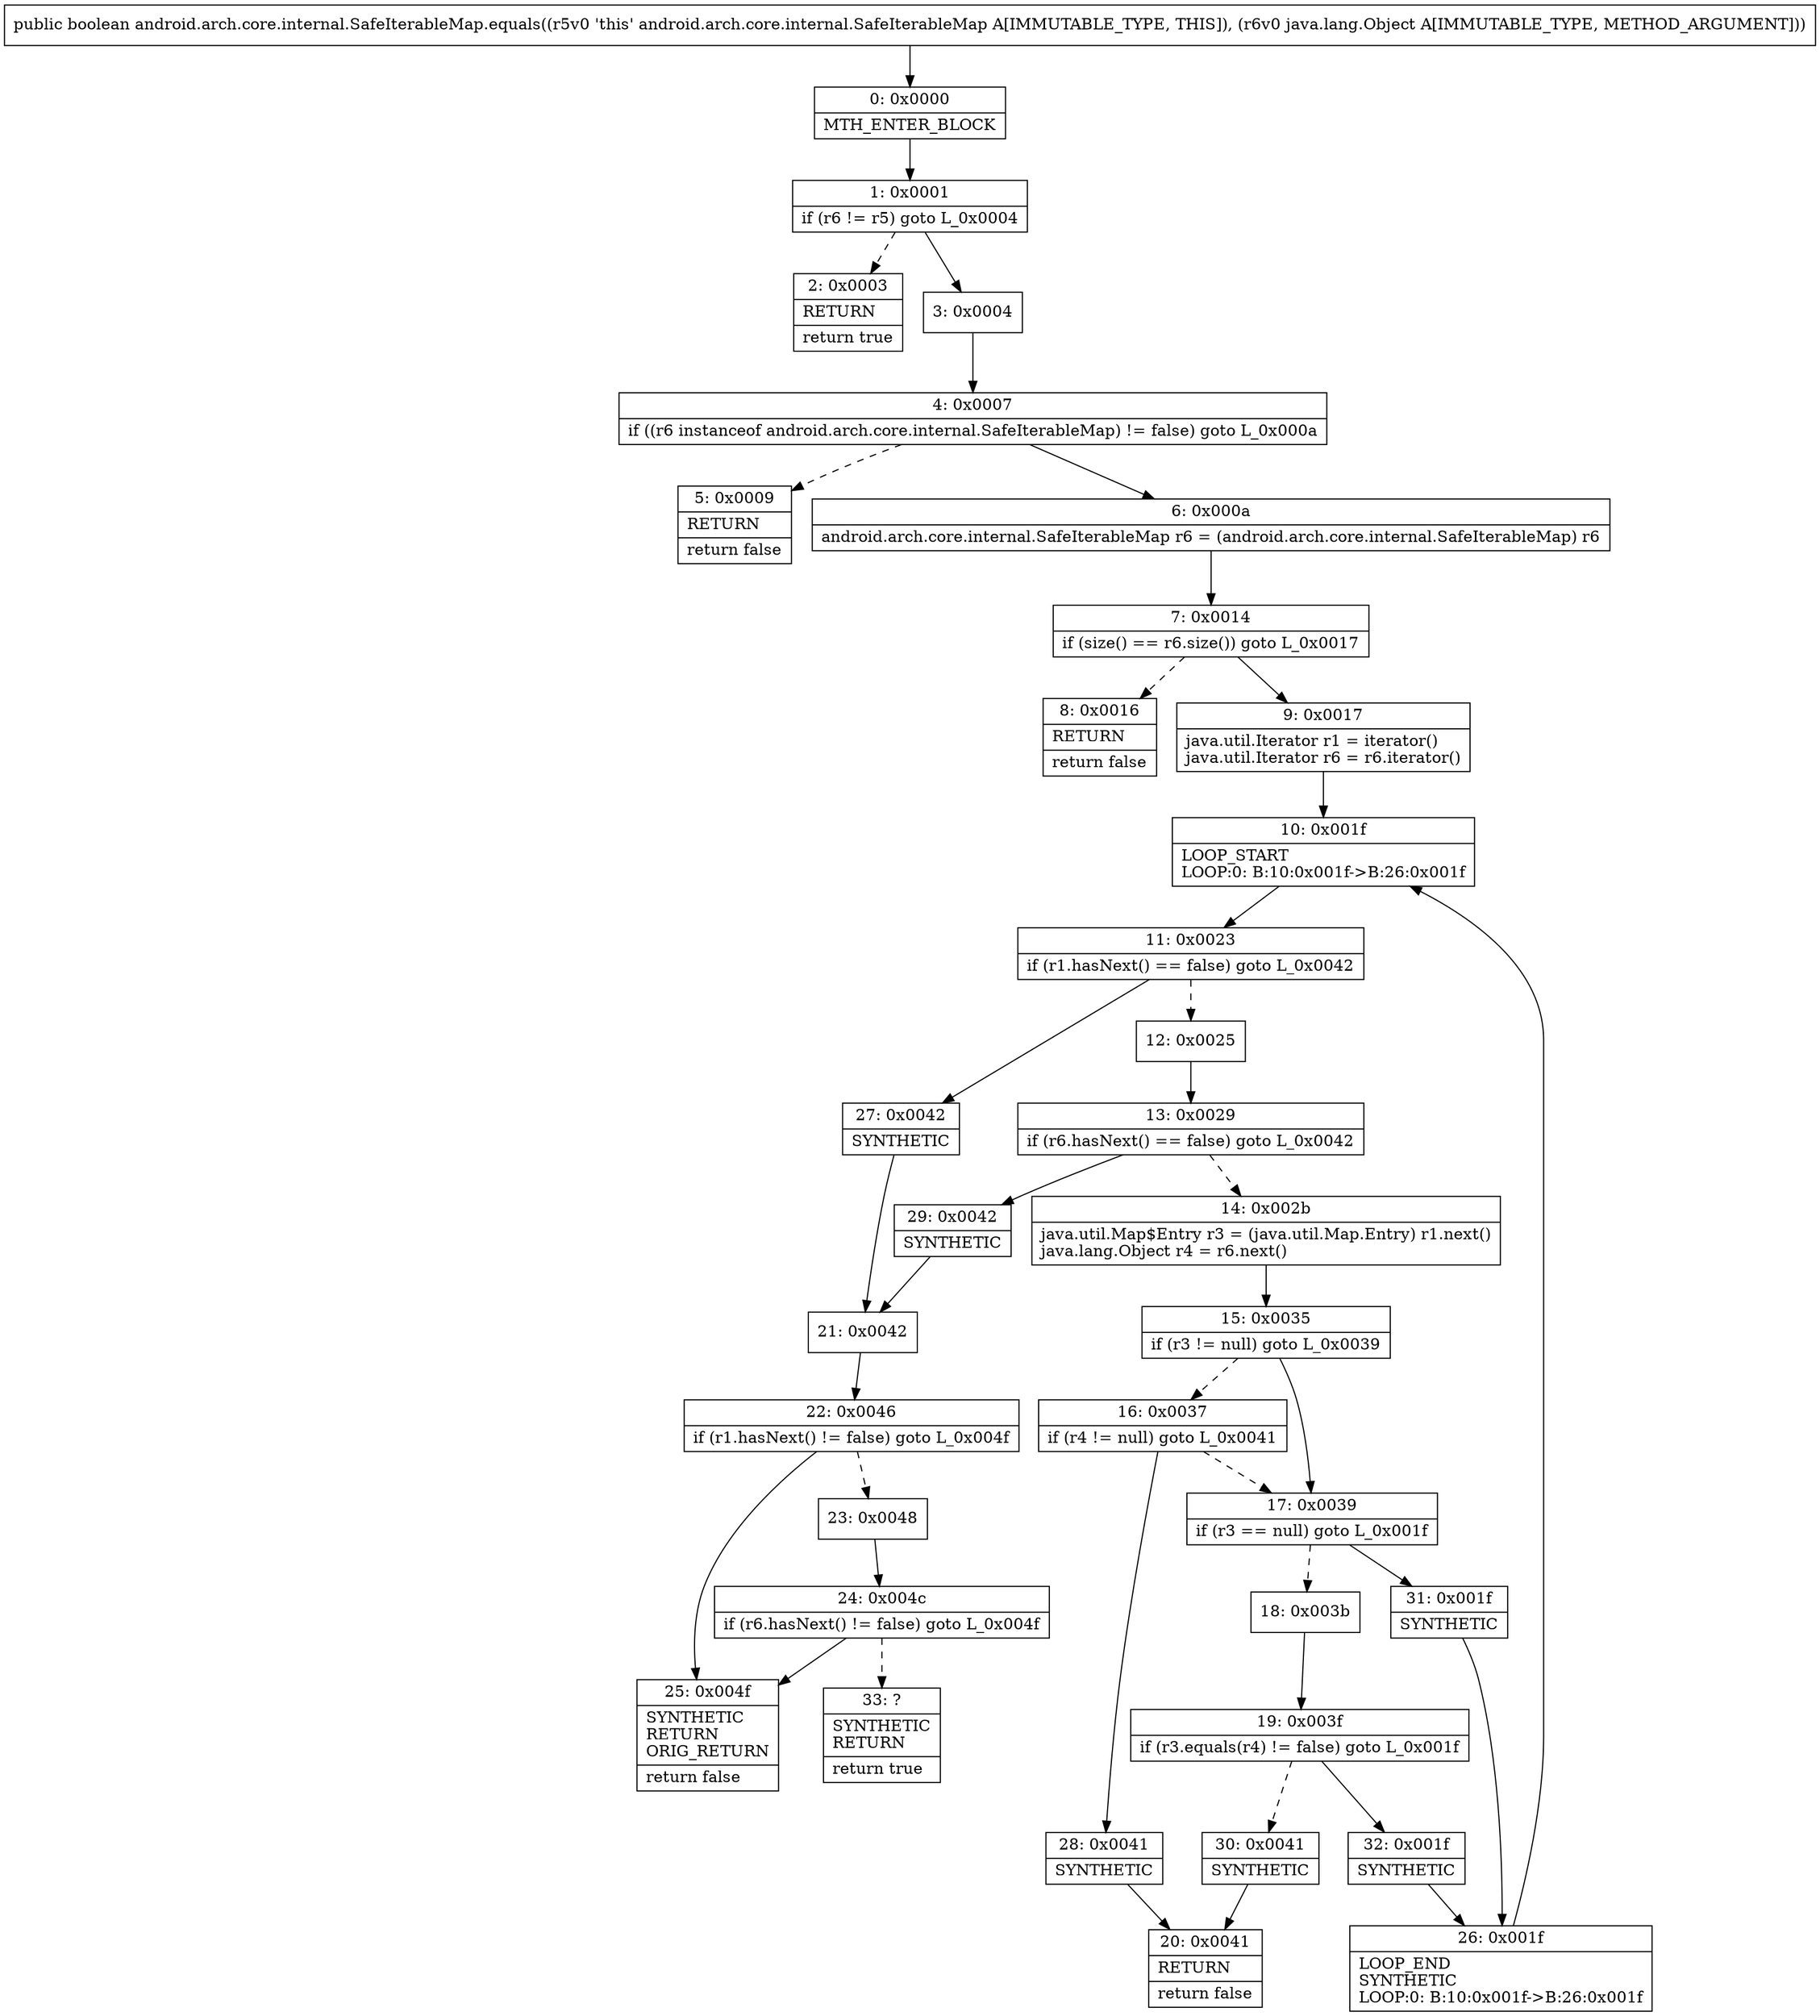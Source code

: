 digraph "CFG forandroid.arch.core.internal.SafeIterableMap.equals(Ljava\/lang\/Object;)Z" {
Node_0 [shape=record,label="{0\:\ 0x0000|MTH_ENTER_BLOCK\l}"];
Node_1 [shape=record,label="{1\:\ 0x0001|if (r6 != r5) goto L_0x0004\l}"];
Node_2 [shape=record,label="{2\:\ 0x0003|RETURN\l|return true\l}"];
Node_3 [shape=record,label="{3\:\ 0x0004}"];
Node_4 [shape=record,label="{4\:\ 0x0007|if ((r6 instanceof android.arch.core.internal.SafeIterableMap) != false) goto L_0x000a\l}"];
Node_5 [shape=record,label="{5\:\ 0x0009|RETURN\l|return false\l}"];
Node_6 [shape=record,label="{6\:\ 0x000a|android.arch.core.internal.SafeIterableMap r6 = (android.arch.core.internal.SafeIterableMap) r6\l}"];
Node_7 [shape=record,label="{7\:\ 0x0014|if (size() == r6.size()) goto L_0x0017\l}"];
Node_8 [shape=record,label="{8\:\ 0x0016|RETURN\l|return false\l}"];
Node_9 [shape=record,label="{9\:\ 0x0017|java.util.Iterator r1 = iterator()\ljava.util.Iterator r6 = r6.iterator()\l}"];
Node_10 [shape=record,label="{10\:\ 0x001f|LOOP_START\lLOOP:0: B:10:0x001f\-\>B:26:0x001f\l}"];
Node_11 [shape=record,label="{11\:\ 0x0023|if (r1.hasNext() == false) goto L_0x0042\l}"];
Node_12 [shape=record,label="{12\:\ 0x0025}"];
Node_13 [shape=record,label="{13\:\ 0x0029|if (r6.hasNext() == false) goto L_0x0042\l}"];
Node_14 [shape=record,label="{14\:\ 0x002b|java.util.Map$Entry r3 = (java.util.Map.Entry) r1.next()\ljava.lang.Object r4 = r6.next()\l}"];
Node_15 [shape=record,label="{15\:\ 0x0035|if (r3 != null) goto L_0x0039\l}"];
Node_16 [shape=record,label="{16\:\ 0x0037|if (r4 != null) goto L_0x0041\l}"];
Node_17 [shape=record,label="{17\:\ 0x0039|if (r3 == null) goto L_0x001f\l}"];
Node_18 [shape=record,label="{18\:\ 0x003b}"];
Node_19 [shape=record,label="{19\:\ 0x003f|if (r3.equals(r4) != false) goto L_0x001f\l}"];
Node_20 [shape=record,label="{20\:\ 0x0041|RETURN\l|return false\l}"];
Node_21 [shape=record,label="{21\:\ 0x0042}"];
Node_22 [shape=record,label="{22\:\ 0x0046|if (r1.hasNext() != false) goto L_0x004f\l}"];
Node_23 [shape=record,label="{23\:\ 0x0048}"];
Node_24 [shape=record,label="{24\:\ 0x004c|if (r6.hasNext() != false) goto L_0x004f\l}"];
Node_25 [shape=record,label="{25\:\ 0x004f|SYNTHETIC\lRETURN\lORIG_RETURN\l|return false\l}"];
Node_26 [shape=record,label="{26\:\ 0x001f|LOOP_END\lSYNTHETIC\lLOOP:0: B:10:0x001f\-\>B:26:0x001f\l}"];
Node_27 [shape=record,label="{27\:\ 0x0042|SYNTHETIC\l}"];
Node_28 [shape=record,label="{28\:\ 0x0041|SYNTHETIC\l}"];
Node_29 [shape=record,label="{29\:\ 0x0042|SYNTHETIC\l}"];
Node_30 [shape=record,label="{30\:\ 0x0041|SYNTHETIC\l}"];
Node_31 [shape=record,label="{31\:\ 0x001f|SYNTHETIC\l}"];
Node_32 [shape=record,label="{32\:\ 0x001f|SYNTHETIC\l}"];
Node_33 [shape=record,label="{33\:\ ?|SYNTHETIC\lRETURN\l|return true\l}"];
MethodNode[shape=record,label="{public boolean android.arch.core.internal.SafeIterableMap.equals((r5v0 'this' android.arch.core.internal.SafeIterableMap A[IMMUTABLE_TYPE, THIS]), (r6v0 java.lang.Object A[IMMUTABLE_TYPE, METHOD_ARGUMENT])) }"];
MethodNode -> Node_0;
Node_0 -> Node_1;
Node_1 -> Node_2[style=dashed];
Node_1 -> Node_3;
Node_3 -> Node_4;
Node_4 -> Node_5[style=dashed];
Node_4 -> Node_6;
Node_6 -> Node_7;
Node_7 -> Node_8[style=dashed];
Node_7 -> Node_9;
Node_9 -> Node_10;
Node_10 -> Node_11;
Node_11 -> Node_12[style=dashed];
Node_11 -> Node_27;
Node_12 -> Node_13;
Node_13 -> Node_14[style=dashed];
Node_13 -> Node_29;
Node_14 -> Node_15;
Node_15 -> Node_16[style=dashed];
Node_15 -> Node_17;
Node_16 -> Node_17[style=dashed];
Node_16 -> Node_28;
Node_17 -> Node_18[style=dashed];
Node_17 -> Node_31;
Node_18 -> Node_19;
Node_19 -> Node_30[style=dashed];
Node_19 -> Node_32;
Node_21 -> Node_22;
Node_22 -> Node_23[style=dashed];
Node_22 -> Node_25;
Node_23 -> Node_24;
Node_24 -> Node_25;
Node_24 -> Node_33[style=dashed];
Node_26 -> Node_10;
Node_27 -> Node_21;
Node_28 -> Node_20;
Node_29 -> Node_21;
Node_30 -> Node_20;
Node_31 -> Node_26;
Node_32 -> Node_26;
}

